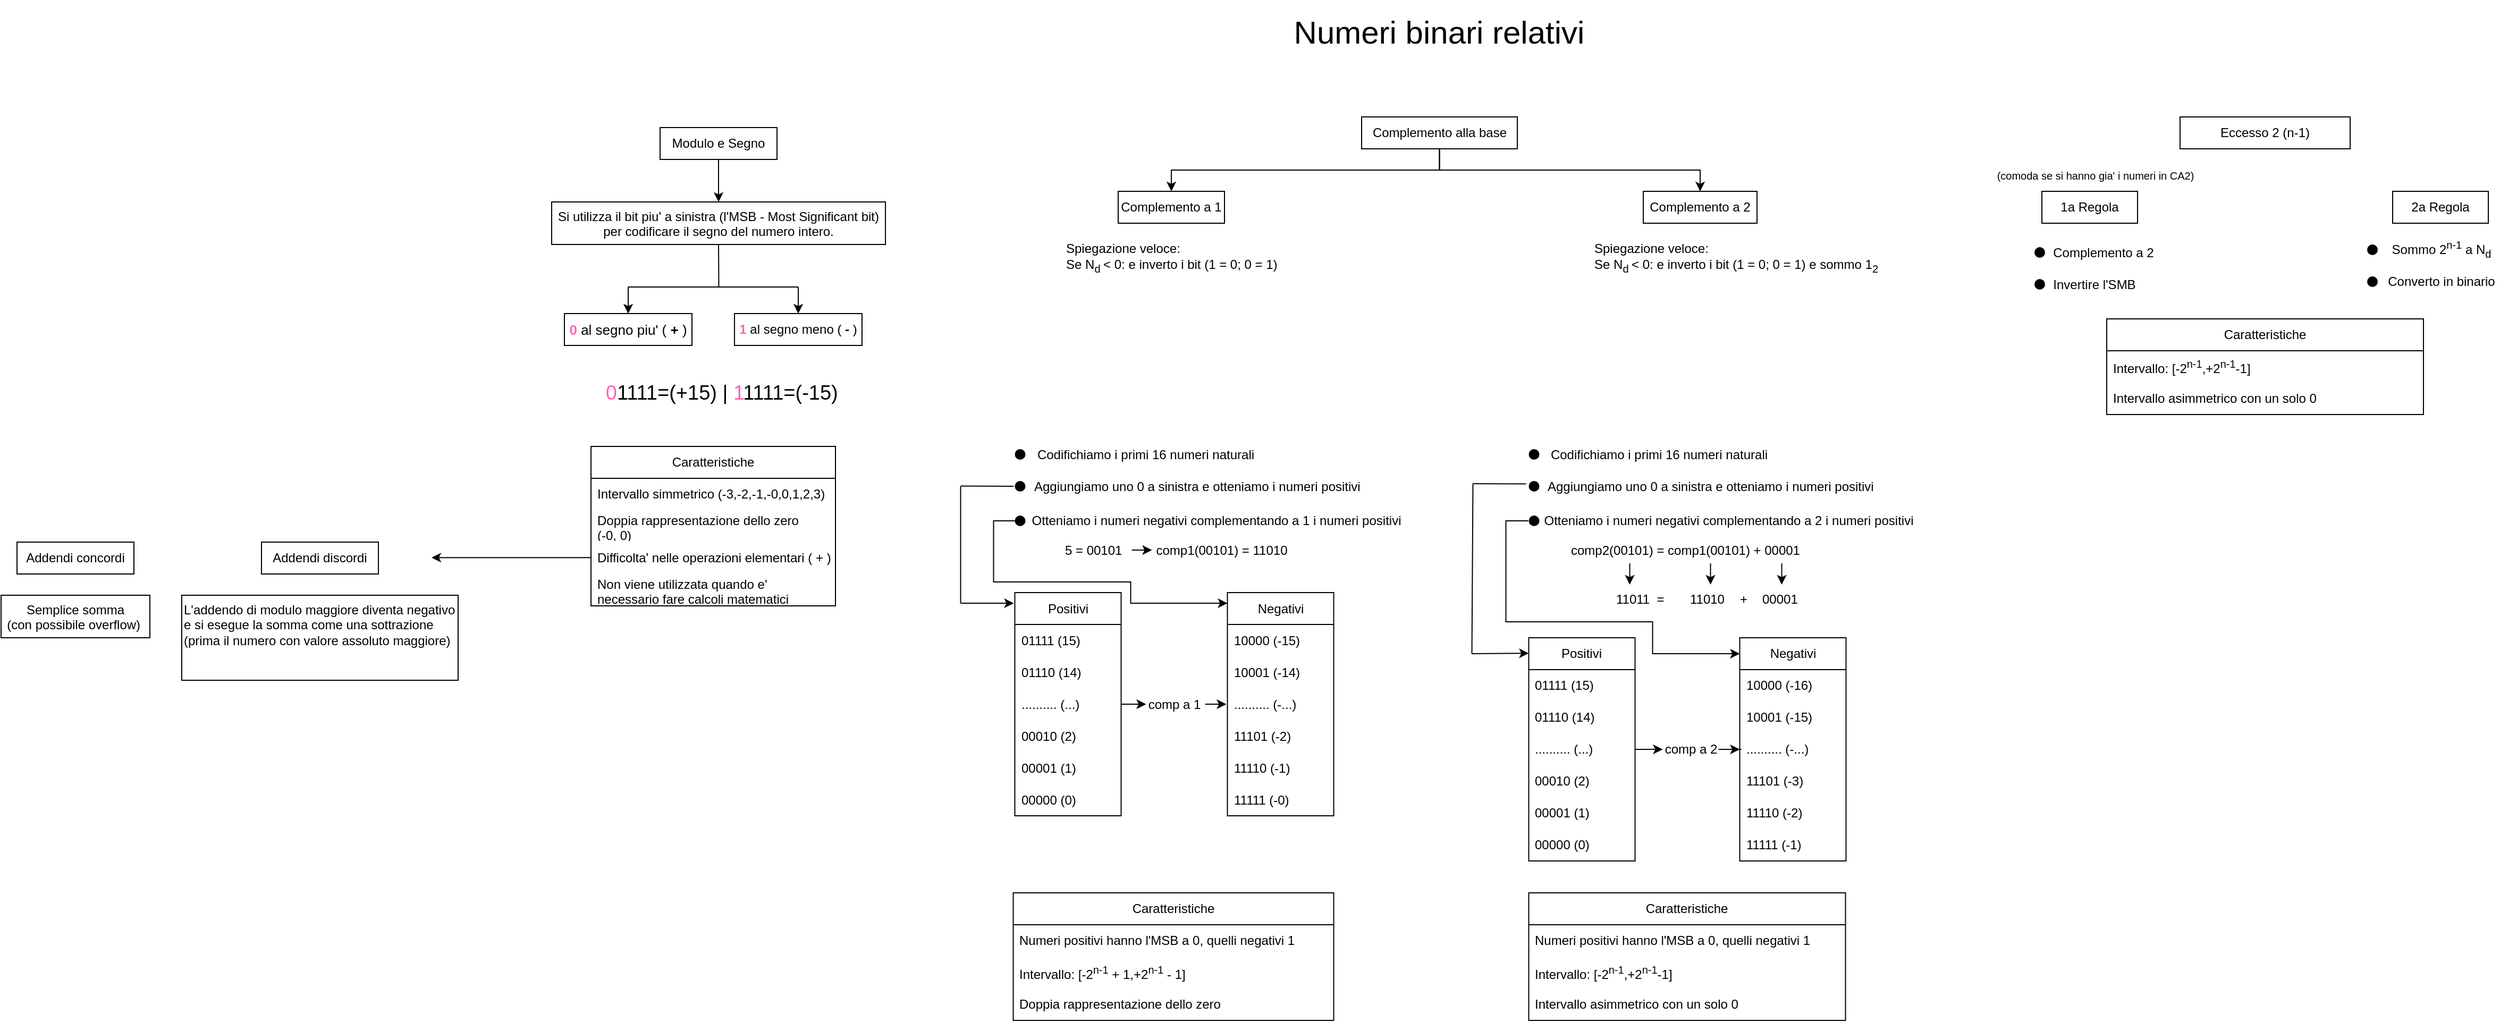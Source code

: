 <mxfile version="24.4.0" type="device">
  <diagram name="Pagina-1" id="EeWjdqmGI7vX8Q4pnhSJ">
    <mxGraphModel dx="2876" dy="1201" grid="1" gridSize="10" guides="1" tooltips="1" connect="1" arrows="1" fold="1" page="1" pageScale="1" pageWidth="827" pageHeight="1169" math="0" shadow="0">
      <root>
        <mxCell id="0" />
        <mxCell id="1" parent="0" />
        <mxCell id="5dmT34geTn2vT_JNvffS-1" value="Numeri binari relativi" style="text;html=1;align=center;verticalAlign=middle;whiteSpace=wrap;rounded=0;fontSize=30;" vertex="1" parent="1">
          <mxGeometry x="430.13" y="20" width="386.25" height="60" as="geometry" />
        </mxCell>
        <mxCell id="5dmT34geTn2vT_JNvffS-10" style="edgeStyle=orthogonalEdgeStyle;rounded=0;orthogonalLoop=1;jettySize=auto;html=1;entryX=0.5;entryY=0;entryDx=0;entryDy=0;" edge="1" parent="1" source="5dmT34geTn2vT_JNvffS-5" target="5dmT34geTn2vT_JNvffS-8">
          <mxGeometry relative="1" as="geometry" />
        </mxCell>
        <mxCell id="5dmT34geTn2vT_JNvffS-5" value="Modulo e Segno" style="rounded=0;whiteSpace=wrap;html=1;" vertex="1" parent="1">
          <mxGeometry x="-109.99" y="140" width="110" height="30" as="geometry" />
        </mxCell>
        <mxCell id="5dmT34geTn2vT_JNvffS-8" value="Si utilizza il bit piu&#39; a sinistra (l&#39;MSB - Most Significant bit) per codificare il segno del numero intero." style="rounded=0;whiteSpace=wrap;html=1;align=center;horizontal=1;verticalAlign=top;" vertex="1" parent="1">
          <mxGeometry x="-212.01" y="210" width="314.04" height="40" as="geometry" />
        </mxCell>
        <mxCell id="5dmT34geTn2vT_JNvffS-11" value="&lt;font style=&quot;font-size: 12px;&quot;&gt;&lt;font style=&quot;font-size: 12px;&quot; color=&quot;#ff66b3&quot;&gt;&lt;b style=&quot;&quot;&gt;1&lt;/b&gt;&lt;/font&gt; al segno meno ( &lt;b&gt;-&lt;/b&gt; )&lt;/font&gt;" style="rounded=0;whiteSpace=wrap;html=1;" vertex="1" parent="1">
          <mxGeometry x="-40" y="315" width="120" height="30" as="geometry" />
        </mxCell>
        <mxCell id="5dmT34geTn2vT_JNvffS-12" value="&lt;font style=&quot;font-size: 13px;&quot;&gt;&lt;b&gt;&lt;font style=&quot;font-size: 13px;&quot; color=&quot;#ff66b3&quot;&gt;0&lt;/font&gt; &lt;/b&gt;al segno piu&#39; ( &lt;b&gt;+&lt;/b&gt; )&lt;/font&gt;" style="rounded=0;whiteSpace=wrap;html=1;" vertex="1" parent="1">
          <mxGeometry x="-200" y="315" width="120" height="30" as="geometry" />
        </mxCell>
        <mxCell id="5dmT34geTn2vT_JNvffS-14" value="" style="endArrow=classic;html=1;rounded=0;" edge="1" parent="1">
          <mxGeometry width="50" height="50" relative="1" as="geometry">
            <mxPoint x="-140" y="290" as="sourcePoint" />
            <mxPoint x="-140" y="315" as="targetPoint" />
            <Array as="points">
              <mxPoint x="-140" y="315" />
            </Array>
          </mxGeometry>
        </mxCell>
        <mxCell id="5dmT34geTn2vT_JNvffS-15" value="" style="endArrow=classic;html=1;rounded=0;entryX=0.5;entryY=0;entryDx=0;entryDy=0;" edge="1" parent="1">
          <mxGeometry width="50" height="50" relative="1" as="geometry">
            <mxPoint x="20" y="290" as="sourcePoint" />
            <mxPoint x="20" y="315" as="targetPoint" />
          </mxGeometry>
        </mxCell>
        <mxCell id="5dmT34geTn2vT_JNvffS-16" value="" style="endArrow=none;html=1;rounded=0;" edge="1" parent="1">
          <mxGeometry width="50" height="50" relative="1" as="geometry">
            <mxPoint x="-140" y="290" as="sourcePoint" />
            <mxPoint x="20" y="290" as="targetPoint" />
          </mxGeometry>
        </mxCell>
        <mxCell id="5dmT34geTn2vT_JNvffS-17" value="" style="endArrow=none;html=1;rounded=0;entryX=0.5;entryY=1;entryDx=0;entryDy=0;" edge="1" parent="1" target="5dmT34geTn2vT_JNvffS-8">
          <mxGeometry width="50" height="50" relative="1" as="geometry">
            <mxPoint x="-54.75" y="290" as="sourcePoint" />
            <mxPoint x="-55.25" y="260" as="targetPoint" />
          </mxGeometry>
        </mxCell>
        <mxCell id="5dmT34geTn2vT_JNvffS-20" value="Caratteristiche" style="swimlane;fontStyle=0;childLayout=stackLayout;horizontal=1;startSize=30;horizontalStack=0;resizeParent=1;resizeParentMax=0;resizeLast=0;collapsible=1;marginBottom=0;whiteSpace=wrap;html=1;" vertex="1" parent="1">
          <mxGeometry x="-174.99" y="440" width="230" height="150" as="geometry" />
        </mxCell>
        <mxCell id="5dmT34geTn2vT_JNvffS-23" value="Intervallo simmetrico (-3,-2,-1,-0,0,1,2,3)" style="text;strokeColor=none;fillColor=none;align=left;verticalAlign=middle;spacingLeft=4;spacingRight=4;overflow=hidden;points=[[0,0.5],[1,0.5]];portConstraint=eastwest;rotatable=0;whiteSpace=wrap;html=1;" vertex="1" parent="5dmT34geTn2vT_JNvffS-20">
          <mxGeometry y="30" width="230" height="30" as="geometry" />
        </mxCell>
        <mxCell id="5dmT34geTn2vT_JNvffS-21" value="Doppia rappresentazione dello zero &lt;br&gt;(-0, 0)" style="text;strokeColor=none;fillColor=none;align=left;verticalAlign=middle;spacingLeft=4;spacingRight=4;overflow=hidden;points=[[0,0.5],[1,0.5]];portConstraint=eastwest;rotatable=0;whiteSpace=wrap;html=1;" vertex="1" parent="5dmT34geTn2vT_JNvffS-20">
          <mxGeometry y="60" width="230" height="30" as="geometry" />
        </mxCell>
        <mxCell id="5dmT34geTn2vT_JNvffS-22" value="Difficolta&#39; nelle operazioni elementari ( + )" style="text;strokeColor=none;fillColor=none;align=left;verticalAlign=middle;spacingLeft=4;spacingRight=4;overflow=hidden;points=[[0,0.5],[1,0.5]];portConstraint=eastwest;rotatable=0;whiteSpace=wrap;html=1;" vertex="1" parent="5dmT34geTn2vT_JNvffS-20">
          <mxGeometry y="90" width="230" height="30" as="geometry" />
        </mxCell>
        <mxCell id="5dmT34geTn2vT_JNvffS-25" value="Non viene utilizzata quando e&#39; necessario fare calcoli matematici" style="text;strokeColor=none;fillColor=none;align=left;verticalAlign=middle;spacingLeft=4;spacingRight=4;overflow=hidden;points=[[0,0.5],[1,0.5]];portConstraint=eastwest;rotatable=0;whiteSpace=wrap;html=1;" vertex="1" parent="5dmT34geTn2vT_JNvffS-20">
          <mxGeometry y="120" width="230" height="30" as="geometry" />
        </mxCell>
        <mxCell id="5dmT34geTn2vT_JNvffS-30" value="Addendi concordi" style="rounded=0;whiteSpace=wrap;html=1;" vertex="1" parent="1">
          <mxGeometry x="-715" y="530" width="110" height="30" as="geometry" />
        </mxCell>
        <mxCell id="5dmT34geTn2vT_JNvffS-32" value="Addendi discordi" style="rounded=0;whiteSpace=wrap;html=1;" vertex="1" parent="1">
          <mxGeometry x="-485" y="530" width="110" height="30" as="geometry" />
        </mxCell>
        <mxCell id="5dmT34geTn2vT_JNvffS-33" value="Semplice somma&lt;div&gt;(con possibile overflow)&amp;nbsp;&lt;/div&gt;" style="rounded=0;whiteSpace=wrap;html=1;verticalAlign=top;align=center;" vertex="1" parent="1">
          <mxGeometry x="-730" y="580" width="140" height="40" as="geometry" />
        </mxCell>
        <mxCell id="5dmT34geTn2vT_JNvffS-34" value="L&#39;addendo di modulo maggiore diventa negativo e si esegue la somma come una sottrazione&amp;nbsp;&lt;div&gt;(prima il numero con valore assoluto maggiore)&amp;nbsp;&lt;/div&gt;" style="rounded=0;whiteSpace=wrap;html=1;verticalAlign=top;align=left;" vertex="1" parent="1">
          <mxGeometry x="-560" y="580" width="260" height="80" as="geometry" />
        </mxCell>
        <mxCell id="5dmT34geTn2vT_JNvffS-26" style="edgeStyle=orthogonalEdgeStyle;rounded=0;orthogonalLoop=1;jettySize=auto;html=1;" edge="1" parent="1">
          <mxGeometry relative="1" as="geometry">
            <mxPoint x="-325" y="544.58" as="targetPoint" />
            <mxPoint x="-174.99" y="544.614" as="sourcePoint" />
          </mxGeometry>
        </mxCell>
        <mxCell id="5dmT34geTn2vT_JNvffS-36" value="&amp;nbsp;&lt;font color=&quot;#ff66b3&quot; style=&quot;font-size: 19px;&quot;&gt;0&lt;/font&gt;1111=(+15) |&amp;nbsp;&lt;font color=&quot;#ff66b3&quot; style=&quot;font-size: 19px;&quot;&gt;1&lt;/font&gt;1111=(-15)" style="text;html=1;align=center;verticalAlign=middle;whiteSpace=wrap;rounded=0;fontSize=19;" vertex="1" parent="1">
          <mxGeometry x="-192.48" y="370" width="274.99" height="40" as="geometry" />
        </mxCell>
        <mxCell id="5dmT34geTn2vT_JNvffS-147" style="edgeStyle=orthogonalEdgeStyle;rounded=0;orthogonalLoop=1;jettySize=auto;html=1;entryX=0.5;entryY=0;entryDx=0;entryDy=0;" edge="1" parent="1" source="5dmT34geTn2vT_JNvffS-37" target="5dmT34geTn2vT_JNvffS-44">
          <mxGeometry relative="1" as="geometry">
            <Array as="points">
              <mxPoint x="623" y="180" />
              <mxPoint x="371" y="180" />
            </Array>
          </mxGeometry>
        </mxCell>
        <mxCell id="5dmT34geTn2vT_JNvffS-148" style="edgeStyle=orthogonalEdgeStyle;rounded=0;orthogonalLoop=1;jettySize=auto;html=1;entryX=0.5;entryY=0;entryDx=0;entryDy=0;" edge="1" parent="1" source="5dmT34geTn2vT_JNvffS-37" target="5dmT34geTn2vT_JNvffS-45">
          <mxGeometry relative="1" as="geometry">
            <Array as="points">
              <mxPoint x="623" y="180" />
              <mxPoint x="869" y="180" />
            </Array>
          </mxGeometry>
        </mxCell>
        <mxCell id="5dmT34geTn2vT_JNvffS-37" value="Complemento alla base" style="rounded=0;whiteSpace=wrap;html=1;" vertex="1" parent="1">
          <mxGeometry x="550" y="130" width="146.5" height="30" as="geometry" />
        </mxCell>
        <mxCell id="5dmT34geTn2vT_JNvffS-44" value="Complemento a 1" style="rounded=0;whiteSpace=wrap;html=1;" vertex="1" parent="1">
          <mxGeometry x="321" y="200" width="100" height="30" as="geometry" />
        </mxCell>
        <mxCell id="5dmT34geTn2vT_JNvffS-45" value="Complemento a 2" style="rounded=0;whiteSpace=wrap;html=1;" vertex="1" parent="1">
          <mxGeometry x="815" y="200" width="107" height="30" as="geometry" />
        </mxCell>
        <mxCell id="5dmT34geTn2vT_JNvffS-46" value="5 = 00101&amp;nbsp;" style="text;html=1;align=center;verticalAlign=middle;whiteSpace=wrap;rounded=0;" vertex="1" parent="1">
          <mxGeometry x="264.75" y="527.5" width="69" height="20" as="geometry" />
        </mxCell>
        <mxCell id="5dmT34geTn2vT_JNvffS-47" value="" style="endArrow=classic;html=1;rounded=0;exitX=1;exitY=0.5;exitDx=0;exitDy=0;" edge="1" parent="1" source="5dmT34geTn2vT_JNvffS-46">
          <mxGeometry width="50" height="50" relative="1" as="geometry">
            <mxPoint x="312.75" y="587.5" as="sourcePoint" />
            <mxPoint x="352.75" y="537.5" as="targetPoint" />
          </mxGeometry>
        </mxCell>
        <mxCell id="5dmT34geTn2vT_JNvffS-48" value="comp1(00101) = 11010" style="text;html=1;align=center;verticalAlign=middle;whiteSpace=wrap;rounded=0;" vertex="1" parent="1">
          <mxGeometry x="352.75" y="527.5" width="131" height="20" as="geometry" />
        </mxCell>
        <mxCell id="5dmT34geTn2vT_JNvffS-65" style="edgeStyle=orthogonalEdgeStyle;rounded=0;orthogonalLoop=1;jettySize=auto;html=1;entryX=0;entryY=0.5;entryDx=0;entryDy=0;" edge="1" parent="1" source="5dmT34geTn2vT_JNvffS-49" target="5dmT34geTn2vT_JNvffS-63">
          <mxGeometry relative="1" as="geometry">
            <mxPoint x="352.75" y="682.5" as="targetPoint" />
          </mxGeometry>
        </mxCell>
        <mxCell id="5dmT34geTn2vT_JNvffS-49" value="Positivi" style="swimlane;fontStyle=0;childLayout=stackLayout;horizontal=1;startSize=30;horizontalStack=0;resizeParent=1;resizeParentMax=0;resizeLast=0;collapsible=1;marginBottom=0;whiteSpace=wrap;html=1;" vertex="1" parent="1">
          <mxGeometry x="223.75" y="577.5" width="100" height="210" as="geometry" />
        </mxCell>
        <mxCell id="5dmT34geTn2vT_JNvffS-50" value="01111 (15)" style="text;strokeColor=none;fillColor=none;align=left;verticalAlign=middle;spacingLeft=4;spacingRight=4;overflow=hidden;points=[[0,0.5],[1,0.5]];portConstraint=eastwest;rotatable=0;whiteSpace=wrap;html=1;" vertex="1" parent="5dmT34geTn2vT_JNvffS-49">
          <mxGeometry y="30" width="100" height="30" as="geometry" />
        </mxCell>
        <mxCell id="5dmT34geTn2vT_JNvffS-51" value="01110 (14)" style="text;strokeColor=none;fillColor=none;align=left;verticalAlign=middle;spacingLeft=4;spacingRight=4;overflow=hidden;points=[[0,0.5],[1,0.5]];portConstraint=eastwest;rotatable=0;whiteSpace=wrap;html=1;" vertex="1" parent="5dmT34geTn2vT_JNvffS-49">
          <mxGeometry y="60" width="100" height="30" as="geometry" />
        </mxCell>
        <mxCell id="5dmT34geTn2vT_JNvffS-52" value=".......... (...)" style="text;strokeColor=none;fillColor=none;align=left;verticalAlign=middle;spacingLeft=4;spacingRight=4;overflow=hidden;points=[[0,0.5],[1,0.5]];portConstraint=eastwest;rotatable=0;whiteSpace=wrap;html=1;" vertex="1" parent="5dmT34geTn2vT_JNvffS-49">
          <mxGeometry y="90" width="100" height="30" as="geometry" />
        </mxCell>
        <mxCell id="5dmT34geTn2vT_JNvffS-53" value="00010 (2)" style="text;strokeColor=none;fillColor=none;align=left;verticalAlign=middle;spacingLeft=4;spacingRight=4;overflow=hidden;points=[[0,0.5],[1,0.5]];portConstraint=eastwest;rotatable=0;whiteSpace=wrap;html=1;" vertex="1" parent="5dmT34geTn2vT_JNvffS-49">
          <mxGeometry y="120" width="100" height="30" as="geometry" />
        </mxCell>
        <mxCell id="5dmT34geTn2vT_JNvffS-54" value="00001 (1)" style="text;strokeColor=none;fillColor=none;align=left;verticalAlign=middle;spacingLeft=4;spacingRight=4;overflow=hidden;points=[[0,0.5],[1,0.5]];portConstraint=eastwest;rotatable=0;whiteSpace=wrap;html=1;" vertex="1" parent="5dmT34geTn2vT_JNvffS-49">
          <mxGeometry y="150" width="100" height="30" as="geometry" />
        </mxCell>
        <mxCell id="5dmT34geTn2vT_JNvffS-55" value="00000 (0)" style="text;strokeColor=none;fillColor=none;align=left;verticalAlign=middle;spacingLeft=4;spacingRight=4;overflow=hidden;points=[[0,0.5],[1,0.5]];portConstraint=eastwest;rotatable=0;whiteSpace=wrap;html=1;" vertex="1" parent="5dmT34geTn2vT_JNvffS-49">
          <mxGeometry y="180" width="100" height="30" as="geometry" />
        </mxCell>
        <mxCell id="5dmT34geTn2vT_JNvffS-56" value="Negativi" style="swimlane;fontStyle=0;childLayout=stackLayout;horizontal=1;startSize=30;horizontalStack=0;resizeParent=1;resizeParentMax=0;resizeLast=0;collapsible=1;marginBottom=0;whiteSpace=wrap;html=1;" vertex="1" parent="1">
          <mxGeometry x="423.75" y="577.5" width="100" height="210" as="geometry" />
        </mxCell>
        <mxCell id="5dmT34geTn2vT_JNvffS-57" value="10000 (-15)" style="text;strokeColor=none;fillColor=none;align=left;verticalAlign=middle;spacingLeft=4;spacingRight=4;overflow=hidden;points=[[0,0.5],[1,0.5]];portConstraint=eastwest;rotatable=0;whiteSpace=wrap;html=1;" vertex="1" parent="5dmT34geTn2vT_JNvffS-56">
          <mxGeometry y="30" width="100" height="30" as="geometry" />
        </mxCell>
        <mxCell id="5dmT34geTn2vT_JNvffS-58" value="10001 (-14)" style="text;strokeColor=none;fillColor=none;align=left;verticalAlign=middle;spacingLeft=4;spacingRight=4;overflow=hidden;points=[[0,0.5],[1,0.5]];portConstraint=eastwest;rotatable=0;whiteSpace=wrap;html=1;" vertex="1" parent="5dmT34geTn2vT_JNvffS-56">
          <mxGeometry y="60" width="100" height="30" as="geometry" />
        </mxCell>
        <mxCell id="5dmT34geTn2vT_JNvffS-59" value=".......... (-...)" style="text;strokeColor=none;fillColor=none;align=left;verticalAlign=middle;spacingLeft=4;spacingRight=4;overflow=hidden;points=[[0,0.5],[1,0.5]];portConstraint=eastwest;rotatable=0;whiteSpace=wrap;html=1;" vertex="1" parent="5dmT34geTn2vT_JNvffS-56">
          <mxGeometry y="90" width="100" height="30" as="geometry" />
        </mxCell>
        <mxCell id="5dmT34geTn2vT_JNvffS-60" value="11101 (-2)" style="text;strokeColor=none;fillColor=none;align=left;verticalAlign=middle;spacingLeft=4;spacingRight=4;overflow=hidden;points=[[0,0.5],[1,0.5]];portConstraint=eastwest;rotatable=0;whiteSpace=wrap;html=1;" vertex="1" parent="5dmT34geTn2vT_JNvffS-56">
          <mxGeometry y="120" width="100" height="30" as="geometry" />
        </mxCell>
        <mxCell id="5dmT34geTn2vT_JNvffS-61" value="11110 (-1)" style="text;strokeColor=none;fillColor=none;align=left;verticalAlign=middle;spacingLeft=4;spacingRight=4;overflow=hidden;points=[[0,0.5],[1,0.5]];portConstraint=eastwest;rotatable=0;whiteSpace=wrap;html=1;" vertex="1" parent="5dmT34geTn2vT_JNvffS-56">
          <mxGeometry y="150" width="100" height="30" as="geometry" />
        </mxCell>
        <mxCell id="5dmT34geTn2vT_JNvffS-62" value="11111 (-0)" style="text;strokeColor=none;fillColor=none;align=left;verticalAlign=middle;spacingLeft=4;spacingRight=4;overflow=hidden;points=[[0,0.5],[1,0.5]];portConstraint=eastwest;rotatable=0;whiteSpace=wrap;html=1;" vertex="1" parent="5dmT34geTn2vT_JNvffS-56">
          <mxGeometry y="180" width="100" height="30" as="geometry" />
        </mxCell>
        <mxCell id="5dmT34geTn2vT_JNvffS-67" style="edgeStyle=orthogonalEdgeStyle;rounded=0;orthogonalLoop=1;jettySize=auto;html=1;" edge="1" parent="1">
          <mxGeometry relative="1" as="geometry">
            <mxPoint x="422.75" y="682.5" as="targetPoint" />
            <mxPoint x="402.75" y="682.5" as="sourcePoint" />
          </mxGeometry>
        </mxCell>
        <mxCell id="5dmT34geTn2vT_JNvffS-63" value="comp a 1" style="text;html=1;align=center;verticalAlign=middle;whiteSpace=wrap;rounded=0;" vertex="1" parent="1">
          <mxGeometry x="347.25" y="672.5" width="54" height="20" as="geometry" />
        </mxCell>
        <mxCell id="5dmT34geTn2vT_JNvffS-74" value="" style="shape=ellipse;fillColor=#000000;strokeColor=none;html=1;sketch=0;fontColor=#000000;" vertex="1" parent="1">
          <mxGeometry x="223.75" y="442.5" width="10" height="10" as="geometry" />
        </mxCell>
        <mxCell id="5dmT34geTn2vT_JNvffS-76" value="Codifichiamo i primi 16 numeri naturali" style="text;html=1;align=center;verticalAlign=middle;whiteSpace=wrap;rounded=0;" vertex="1" parent="1">
          <mxGeometry x="239.75" y="440" width="214" height="15" as="geometry" />
        </mxCell>
        <mxCell id="5dmT34geTn2vT_JNvffS-77" value="" style="shape=ellipse;fillColor=#000000;strokeColor=none;html=1;sketch=0;fontColor=#000000;" vertex="1" parent="1">
          <mxGeometry x="223.75" y="472.5" width="10" height="10" as="geometry" />
        </mxCell>
        <mxCell id="5dmT34geTn2vT_JNvffS-78" value="Aggiungiamo uno 0 a sinistra e otteniamo i numeri positivi" style="text;html=1;align=left;verticalAlign=middle;whiteSpace=wrap;rounded=0;" vertex="1" parent="1">
          <mxGeometry x="239.75" y="470" width="318" height="15" as="geometry" />
        </mxCell>
        <mxCell id="5dmT34geTn2vT_JNvffS-80" value="" style="endArrow=classic;html=1;rounded=0;" edge="1" parent="1">
          <mxGeometry width="50" height="50" relative="1" as="geometry">
            <mxPoint x="172.75" y="587.5" as="sourcePoint" />
            <mxPoint x="222.75" y="587.5" as="targetPoint" />
          </mxGeometry>
        </mxCell>
        <mxCell id="5dmT34geTn2vT_JNvffS-81" value="" style="endArrow=none;html=1;rounded=0;" edge="1" parent="1">
          <mxGeometry width="50" height="50" relative="1" as="geometry">
            <mxPoint x="172.75" y="587.5" as="sourcePoint" />
            <mxPoint x="172.75" y="477.5" as="targetPoint" />
          </mxGeometry>
        </mxCell>
        <mxCell id="5dmT34geTn2vT_JNvffS-82" value="" style="endArrow=none;html=1;rounded=0;" edge="1" parent="1">
          <mxGeometry width="50" height="50" relative="1" as="geometry">
            <mxPoint x="172.75" y="477.21" as="sourcePoint" />
            <mxPoint x="222.75" y="477.5" as="targetPoint" />
          </mxGeometry>
        </mxCell>
        <mxCell id="5dmT34geTn2vT_JNvffS-92" style="edgeStyle=orthogonalEdgeStyle;rounded=0;orthogonalLoop=1;jettySize=auto;html=1;" edge="1" parent="1">
          <mxGeometry relative="1" as="geometry">
            <mxPoint x="423.75" y="587.5" as="targetPoint" />
            <mxPoint x="224.75" y="509.983" as="sourcePoint" />
            <Array as="points">
              <mxPoint x="203.75" y="509.5" />
              <mxPoint x="203.75" y="567.5" />
              <mxPoint x="332.75" y="567.5" />
              <mxPoint x="332.75" y="587.5" />
            </Array>
          </mxGeometry>
        </mxCell>
        <mxCell id="5dmT34geTn2vT_JNvffS-83" value="" style="shape=ellipse;fillColor=#000000;strokeColor=none;html=1;sketch=0;fontColor=#000000;" vertex="1" parent="1">
          <mxGeometry x="223.75" y="505" width="10" height="10" as="geometry" />
        </mxCell>
        <mxCell id="5dmT34geTn2vT_JNvffS-84" value="Otteniamo i numeri negativi complementando a 1 i numeri positivi" style="text;html=1;align=center;verticalAlign=middle;whiteSpace=wrap;rounded=0;" vertex="1" parent="1">
          <mxGeometry x="233.75" y="502.5" width="359" height="15" as="geometry" />
        </mxCell>
        <mxCell id="5dmT34geTn2vT_JNvffS-93" value="Caratteristiche" style="swimlane;fontStyle=0;childLayout=stackLayout;horizontal=1;startSize=30;horizontalStack=0;resizeParent=1;resizeParentMax=0;resizeLast=0;collapsible=1;marginBottom=0;whiteSpace=wrap;html=1;" vertex="1" parent="1">
          <mxGeometry x="222.25" y="860" width="301.5" height="120" as="geometry" />
        </mxCell>
        <mxCell id="5dmT34geTn2vT_JNvffS-94" value="Numeri positivi hanno l&#39;MSB a 0, quelli negativi 1" style="text;strokeColor=none;fillColor=none;align=left;verticalAlign=middle;spacingLeft=4;spacingRight=4;overflow=hidden;points=[[0,0.5],[1,0.5]];portConstraint=eastwest;rotatable=0;whiteSpace=wrap;html=1;" vertex="1" parent="5dmT34geTn2vT_JNvffS-93">
          <mxGeometry y="30" width="301.5" height="30" as="geometry" />
        </mxCell>
        <mxCell id="5dmT34geTn2vT_JNvffS-98" value="Intervallo: [-2&lt;sup&gt;n-1&lt;/sup&gt; + 1,+2&lt;sup&gt;n-1&lt;/sup&gt; - 1]" style="text;strokeColor=none;fillColor=none;align=left;verticalAlign=middle;spacingLeft=4;spacingRight=4;overflow=hidden;points=[[0,0.5],[1,0.5]];portConstraint=eastwest;rotatable=0;whiteSpace=wrap;html=1;" vertex="1" parent="5dmT34geTn2vT_JNvffS-93">
          <mxGeometry y="60" width="301.5" height="30" as="geometry" />
        </mxCell>
        <mxCell id="5dmT34geTn2vT_JNvffS-97" value="Doppia rappresentazione dello zero" style="text;strokeColor=none;fillColor=none;align=left;verticalAlign=middle;spacingLeft=4;spacingRight=4;overflow=hidden;points=[[0,0.5],[1,0.5]];portConstraint=eastwest;rotatable=0;whiteSpace=wrap;html=1;" vertex="1" parent="5dmT34geTn2vT_JNvffS-93">
          <mxGeometry y="90" width="301.5" height="30" as="geometry" />
        </mxCell>
        <mxCell id="5dmT34geTn2vT_JNvffS-101" value="comp2(00101) = comp1(00101) + 00001" style="text;html=1;align=left;verticalAlign=middle;whiteSpace=wrap;rounded=0;" vertex="1" parent="1">
          <mxGeometry x="745.25" y="525" width="230" height="25" as="geometry" />
        </mxCell>
        <mxCell id="5dmT34geTn2vT_JNvffS-102" value="&lt;span style=&quot;text-align: left;&quot;&gt;11011&amp;nbsp; =&amp;nbsp;&lt;/span&gt;&lt;span style=&quot;text-align: left; background-color: initial;&quot;&gt;&amp;nbsp;&lt;/span&gt;" style="text;html=1;align=center;verticalAlign=middle;whiteSpace=wrap;rounded=0;" vertex="1" parent="1">
          <mxGeometry x="781.75" y="575" width="66.5" height="17.5" as="geometry" />
        </mxCell>
        <mxCell id="5dmT34geTn2vT_JNvffS-104" value="" style="endArrow=classic;html=1;rounded=0;exitX=1;exitY=0.5;exitDx=0;exitDy=0;" edge="1" parent="1">
          <mxGeometry width="50" height="50" relative="1" as="geometry">
            <mxPoint x="802.25" y="550" as="sourcePoint" />
            <mxPoint x="802.25" y="570" as="targetPoint" />
            <Array as="points">
              <mxPoint x="802.25" y="570" />
            </Array>
          </mxGeometry>
        </mxCell>
        <mxCell id="5dmT34geTn2vT_JNvffS-105" value="" style="endArrow=classic;html=1;rounded=0;exitX=1;exitY=0.5;exitDx=0;exitDy=0;" edge="1" parent="1">
          <mxGeometry width="50" height="50" relative="1" as="geometry">
            <mxPoint x="878.25" y="550" as="sourcePoint" />
            <mxPoint x="878.25" y="570" as="targetPoint" />
            <Array as="points">
              <mxPoint x="878.25" y="570" />
            </Array>
          </mxGeometry>
        </mxCell>
        <mxCell id="5dmT34geTn2vT_JNvffS-106" value="" style="endArrow=classic;html=1;rounded=0;exitX=1;exitY=0.5;exitDx=0;exitDy=0;" edge="1" parent="1">
          <mxGeometry width="50" height="50" relative="1" as="geometry">
            <mxPoint x="945.25" y="550" as="sourcePoint" />
            <mxPoint x="945.25" y="570" as="targetPoint" />
            <Array as="points">
              <mxPoint x="945.25" y="570" />
            </Array>
          </mxGeometry>
        </mxCell>
        <mxCell id="5dmT34geTn2vT_JNvffS-107" value="&lt;span style=&quot;color: rgb(0, 0, 0); font-family: Helvetica; font-size: 12px; font-style: normal; font-variant-ligatures: normal; font-variant-caps: normal; font-weight: 400; letter-spacing: normal; orphans: 2; text-indent: 0px; text-transform: none; widows: 2; word-spacing: 0px; -webkit-text-stroke-width: 0px; white-space: normal; background-color: rgb(251, 251, 251); text-decoration-thickness: initial; text-decoration-style: initial; text-decoration-color: initial; float: none; display: inline !important;&quot;&gt;11010&lt;/span&gt;" style="text;whiteSpace=wrap;html=1;align=left;verticalAlign=top;horizontal=1;" vertex="1" parent="1">
          <mxGeometry x="857.25" y="570" width="40" height="27.5" as="geometry" />
        </mxCell>
        <mxCell id="5dmT34geTn2vT_JNvffS-108" value="00001" style="text;whiteSpace=wrap;html=1;" vertex="1" parent="1">
          <mxGeometry x="925.25" y="570" width="40" height="25" as="geometry" />
        </mxCell>
        <mxCell id="5dmT34geTn2vT_JNvffS-109" value="+" style="text;whiteSpace=wrap;html=1;" vertex="1" parent="1">
          <mxGeometry x="903.75" y="570" width="11.5" height="20" as="geometry" />
        </mxCell>
        <mxCell id="5dmT34geTn2vT_JNvffS-111" value="" style="shape=ellipse;fillColor=#000000;strokeColor=none;html=1;sketch=0;fontColor=#000000;" vertex="1" parent="1">
          <mxGeometry x="707.25" y="442.5" width="10" height="10" as="geometry" />
        </mxCell>
        <mxCell id="5dmT34geTn2vT_JNvffS-112" value="Codifichiamo i primi 16 numeri naturali" style="text;html=1;align=center;verticalAlign=middle;whiteSpace=wrap;rounded=0;" vertex="1" parent="1">
          <mxGeometry x="723.25" y="440" width="214" height="15" as="geometry" />
        </mxCell>
        <mxCell id="5dmT34geTn2vT_JNvffS-113" value="" style="shape=ellipse;fillColor=#000000;strokeColor=none;html=1;sketch=0;fontColor=#000000;" vertex="1" parent="1">
          <mxGeometry x="707.25" y="472.5" width="10" height="10" as="geometry" />
        </mxCell>
        <mxCell id="5dmT34geTn2vT_JNvffS-114" value="Aggiungiamo uno 0 a sinistra e otteniamo i numeri positivi" style="text;html=1;align=left;verticalAlign=middle;whiteSpace=wrap;rounded=0;" vertex="1" parent="1">
          <mxGeometry x="723.25" y="470" width="318" height="15" as="geometry" />
        </mxCell>
        <mxCell id="5dmT34geTn2vT_JNvffS-115" value="" style="shape=ellipse;fillColor=#000000;strokeColor=none;html=1;sketch=0;fontColor=#000000;" vertex="1" parent="1">
          <mxGeometry x="707.25" y="505" width="10" height="10" as="geometry" />
        </mxCell>
        <mxCell id="5dmT34geTn2vT_JNvffS-116" value="Otteniamo i numeri negativi complementando a 2 i numeri positivi" style="text;html=1;align=center;verticalAlign=middle;whiteSpace=wrap;rounded=0;" vertex="1" parent="1">
          <mxGeometry x="717.25" y="502.5" width="356.5" height="15" as="geometry" />
        </mxCell>
        <mxCell id="5dmT34geTn2vT_JNvffS-117" value="Positivi" style="swimlane;fontStyle=0;childLayout=stackLayout;horizontal=1;startSize=30;horizontalStack=0;resizeParent=1;resizeParentMax=0;resizeLast=0;collapsible=1;marginBottom=0;whiteSpace=wrap;html=1;" vertex="1" parent="1">
          <mxGeometry x="707.25" y="620" width="100" height="210" as="geometry" />
        </mxCell>
        <mxCell id="5dmT34geTn2vT_JNvffS-118" value="01111 (15)" style="text;strokeColor=none;fillColor=none;align=left;verticalAlign=middle;spacingLeft=4;spacingRight=4;overflow=hidden;points=[[0,0.5],[1,0.5]];portConstraint=eastwest;rotatable=0;whiteSpace=wrap;html=1;" vertex="1" parent="5dmT34geTn2vT_JNvffS-117">
          <mxGeometry y="30" width="100" height="30" as="geometry" />
        </mxCell>
        <mxCell id="5dmT34geTn2vT_JNvffS-119" value="01110 (14)" style="text;strokeColor=none;fillColor=none;align=left;verticalAlign=middle;spacingLeft=4;spacingRight=4;overflow=hidden;points=[[0,0.5],[1,0.5]];portConstraint=eastwest;rotatable=0;whiteSpace=wrap;html=1;" vertex="1" parent="5dmT34geTn2vT_JNvffS-117">
          <mxGeometry y="60" width="100" height="30" as="geometry" />
        </mxCell>
        <mxCell id="5dmT34geTn2vT_JNvffS-120" value=".......... (...)" style="text;strokeColor=none;fillColor=none;align=left;verticalAlign=middle;spacingLeft=4;spacingRight=4;overflow=hidden;points=[[0,0.5],[1,0.5]];portConstraint=eastwest;rotatable=0;whiteSpace=wrap;html=1;" vertex="1" parent="5dmT34geTn2vT_JNvffS-117">
          <mxGeometry y="90" width="100" height="30" as="geometry" />
        </mxCell>
        <mxCell id="5dmT34geTn2vT_JNvffS-121" value="00010 (2)" style="text;strokeColor=none;fillColor=none;align=left;verticalAlign=middle;spacingLeft=4;spacingRight=4;overflow=hidden;points=[[0,0.5],[1,0.5]];portConstraint=eastwest;rotatable=0;whiteSpace=wrap;html=1;" vertex="1" parent="5dmT34geTn2vT_JNvffS-117">
          <mxGeometry y="120" width="100" height="30" as="geometry" />
        </mxCell>
        <mxCell id="5dmT34geTn2vT_JNvffS-122" value="00001 (1)" style="text;strokeColor=none;fillColor=none;align=left;verticalAlign=middle;spacingLeft=4;spacingRight=4;overflow=hidden;points=[[0,0.5],[1,0.5]];portConstraint=eastwest;rotatable=0;whiteSpace=wrap;html=1;" vertex="1" parent="5dmT34geTn2vT_JNvffS-117">
          <mxGeometry y="150" width="100" height="30" as="geometry" />
        </mxCell>
        <mxCell id="5dmT34geTn2vT_JNvffS-123" value="00000 (0)" style="text;strokeColor=none;fillColor=none;align=left;verticalAlign=middle;spacingLeft=4;spacingRight=4;overflow=hidden;points=[[0,0.5],[1,0.5]];portConstraint=eastwest;rotatable=0;whiteSpace=wrap;html=1;" vertex="1" parent="5dmT34geTn2vT_JNvffS-117">
          <mxGeometry y="180" width="100" height="30" as="geometry" />
        </mxCell>
        <mxCell id="5dmT34geTn2vT_JNvffS-124" value="Negativi" style="swimlane;fontStyle=0;childLayout=stackLayout;horizontal=1;startSize=30;horizontalStack=0;resizeParent=1;resizeParentMax=0;resizeLast=0;collapsible=1;marginBottom=0;whiteSpace=wrap;html=1;" vertex="1" parent="1">
          <mxGeometry x="905.75" y="620" width="100" height="210" as="geometry" />
        </mxCell>
        <mxCell id="5dmT34geTn2vT_JNvffS-125" value="10000 (-16)" style="text;strokeColor=none;fillColor=none;align=left;verticalAlign=middle;spacingLeft=4;spacingRight=4;overflow=hidden;points=[[0,0.5],[1,0.5]];portConstraint=eastwest;rotatable=0;whiteSpace=wrap;html=1;" vertex="1" parent="5dmT34geTn2vT_JNvffS-124">
          <mxGeometry y="30" width="100" height="30" as="geometry" />
        </mxCell>
        <mxCell id="5dmT34geTn2vT_JNvffS-126" value="10001 (-15)" style="text;strokeColor=none;fillColor=none;align=left;verticalAlign=middle;spacingLeft=4;spacingRight=4;overflow=hidden;points=[[0,0.5],[1,0.5]];portConstraint=eastwest;rotatable=0;whiteSpace=wrap;html=1;" vertex="1" parent="5dmT34geTn2vT_JNvffS-124">
          <mxGeometry y="60" width="100" height="30" as="geometry" />
        </mxCell>
        <mxCell id="5dmT34geTn2vT_JNvffS-127" value=".......... (-...)" style="text;strokeColor=none;fillColor=none;align=left;verticalAlign=middle;spacingLeft=4;spacingRight=4;overflow=hidden;points=[[0,0.5],[1,0.5]];portConstraint=eastwest;rotatable=0;whiteSpace=wrap;html=1;" vertex="1" parent="5dmT34geTn2vT_JNvffS-124">
          <mxGeometry y="90" width="100" height="30" as="geometry" />
        </mxCell>
        <mxCell id="5dmT34geTn2vT_JNvffS-128" value="11101 (-3)" style="text;strokeColor=none;fillColor=none;align=left;verticalAlign=middle;spacingLeft=4;spacingRight=4;overflow=hidden;points=[[0,0.5],[1,0.5]];portConstraint=eastwest;rotatable=0;whiteSpace=wrap;html=1;" vertex="1" parent="5dmT34geTn2vT_JNvffS-124">
          <mxGeometry y="120" width="100" height="30" as="geometry" />
        </mxCell>
        <mxCell id="5dmT34geTn2vT_JNvffS-129" value="11110 (-2)" style="text;strokeColor=none;fillColor=none;align=left;verticalAlign=middle;spacingLeft=4;spacingRight=4;overflow=hidden;points=[[0,0.5],[1,0.5]];portConstraint=eastwest;rotatable=0;whiteSpace=wrap;html=1;" vertex="1" parent="5dmT34geTn2vT_JNvffS-124">
          <mxGeometry y="150" width="100" height="30" as="geometry" />
        </mxCell>
        <mxCell id="5dmT34geTn2vT_JNvffS-130" value="11111 (-1)" style="text;strokeColor=none;fillColor=none;align=left;verticalAlign=middle;spacingLeft=4;spacingRight=4;overflow=hidden;points=[[0,0.5],[1,0.5]];portConstraint=eastwest;rotatable=0;whiteSpace=wrap;html=1;" vertex="1" parent="5dmT34geTn2vT_JNvffS-124">
          <mxGeometry y="180" width="100" height="30" as="geometry" />
        </mxCell>
        <mxCell id="5dmT34geTn2vT_JNvffS-145" style="edgeStyle=orthogonalEdgeStyle;rounded=0;orthogonalLoop=1;jettySize=auto;html=1;" edge="1" parent="1" source="5dmT34geTn2vT_JNvffS-131" target="5dmT34geTn2vT_JNvffS-127">
          <mxGeometry relative="1" as="geometry" />
        </mxCell>
        <mxCell id="5dmT34geTn2vT_JNvffS-131" value="comp a 2" style="text;html=1;align=center;verticalAlign=middle;whiteSpace=wrap;rounded=0;" vertex="1" parent="1">
          <mxGeometry x="833.25" y="715" width="54" height="20" as="geometry" />
        </mxCell>
        <mxCell id="5dmT34geTn2vT_JNvffS-132" value="" style="endArrow=classic;html=1;rounded=0;" edge="1" parent="1">
          <mxGeometry width="50" height="50" relative="1" as="geometry">
            <mxPoint x="653.75" y="635" as="sourcePoint" />
            <mxPoint x="707.25" y="634.6" as="targetPoint" />
          </mxGeometry>
        </mxCell>
        <mxCell id="5dmT34geTn2vT_JNvffS-133" value="" style="endArrow=none;html=1;rounded=0;" edge="1" parent="1">
          <mxGeometry width="50" height="50" relative="1" as="geometry">
            <mxPoint x="653.75" y="635" as="sourcePoint" />
            <mxPoint x="654.75" y="475" as="targetPoint" />
          </mxGeometry>
        </mxCell>
        <mxCell id="5dmT34geTn2vT_JNvffS-134" value="" style="endArrow=none;html=1;rounded=0;" edge="1" parent="1">
          <mxGeometry width="50" height="50" relative="1" as="geometry">
            <mxPoint x="654.75" y="475" as="sourcePoint" />
            <mxPoint x="704.75" y="475.29" as="targetPoint" />
          </mxGeometry>
        </mxCell>
        <mxCell id="5dmT34geTn2vT_JNvffS-135" style="edgeStyle=orthogonalEdgeStyle;rounded=0;orthogonalLoop=1;jettySize=auto;html=1;" edge="1" parent="1" target="5dmT34geTn2vT_JNvffS-124">
          <mxGeometry relative="1" as="geometry">
            <mxPoint x="905.75" y="587.5" as="targetPoint" />
            <mxPoint x="706.75" y="509.983" as="sourcePoint" />
            <Array as="points">
              <mxPoint x="685.75" y="510" />
              <mxPoint x="685.75" y="605" />
              <mxPoint x="823.75" y="605" />
              <mxPoint x="823.75" y="635" />
            </Array>
          </mxGeometry>
        </mxCell>
        <mxCell id="5dmT34geTn2vT_JNvffS-138" value="Caratteristiche" style="swimlane;fontStyle=0;childLayout=stackLayout;horizontal=1;startSize=30;horizontalStack=0;resizeParent=1;resizeParentMax=0;resizeLast=0;collapsible=1;marginBottom=0;whiteSpace=wrap;html=1;" vertex="1" parent="1">
          <mxGeometry x="707.25" y="860" width="298" height="120" as="geometry" />
        </mxCell>
        <mxCell id="5dmT34geTn2vT_JNvffS-139" value="Numeri positivi hanno l&#39;MSB a 0, quelli negativi 1" style="text;strokeColor=none;fillColor=none;align=left;verticalAlign=middle;spacingLeft=4;spacingRight=4;overflow=hidden;points=[[0,0.5],[1,0.5]];portConstraint=eastwest;rotatable=0;whiteSpace=wrap;html=1;" vertex="1" parent="5dmT34geTn2vT_JNvffS-138">
          <mxGeometry y="30" width="298" height="30" as="geometry" />
        </mxCell>
        <mxCell id="5dmT34geTn2vT_JNvffS-140" value="Intervallo: [-2&lt;sup&gt;n-1&lt;/sup&gt;,+2&lt;sup&gt;n-1&lt;/sup&gt;-1]" style="text;strokeColor=none;fillColor=none;align=left;verticalAlign=middle;spacingLeft=4;spacingRight=4;overflow=hidden;points=[[0,0.5],[1,0.5]];portConstraint=eastwest;rotatable=0;whiteSpace=wrap;html=1;" vertex="1" parent="5dmT34geTn2vT_JNvffS-138">
          <mxGeometry y="60" width="298" height="30" as="geometry" />
        </mxCell>
        <mxCell id="5dmT34geTn2vT_JNvffS-141" value="Intervallo asimmetrico con un solo 0" style="text;strokeColor=none;fillColor=none;align=left;verticalAlign=middle;spacingLeft=4;spacingRight=4;overflow=hidden;points=[[0,0.5],[1,0.5]];portConstraint=eastwest;rotatable=0;whiteSpace=wrap;html=1;" vertex="1" parent="5dmT34geTn2vT_JNvffS-138">
          <mxGeometry y="90" width="298" height="30" as="geometry" />
        </mxCell>
        <mxCell id="5dmT34geTn2vT_JNvffS-144" style="edgeStyle=orthogonalEdgeStyle;rounded=0;orthogonalLoop=1;jettySize=auto;html=1;entryX=0;entryY=0.5;entryDx=0;entryDy=0;" edge="1" parent="1" source="5dmT34geTn2vT_JNvffS-120" target="5dmT34geTn2vT_JNvffS-131">
          <mxGeometry relative="1" as="geometry" />
        </mxCell>
        <mxCell id="5dmT34geTn2vT_JNvffS-149" value="Eccesso 2 (n-1)" style="rounded=0;whiteSpace=wrap;html=1;" vertex="1" parent="1">
          <mxGeometry x="1320" y="130" width="160" height="30" as="geometry" />
        </mxCell>
        <mxCell id="5dmT34geTn2vT_JNvffS-150" value="1a Regola" style="rounded=0;whiteSpace=wrap;html=1;" vertex="1" parent="1">
          <mxGeometry x="1190" y="200" width="90" height="30" as="geometry" />
        </mxCell>
        <mxCell id="5dmT34geTn2vT_JNvffS-151" value="2a Regola" style="rounded=0;whiteSpace=wrap;html=1;" vertex="1" parent="1">
          <mxGeometry x="1520" y="200" width="90" height="30" as="geometry" />
        </mxCell>
        <mxCell id="5dmT34geTn2vT_JNvffS-152" value="(comoda se si hanno gia&#39; i numeri in CA2)" style="text;html=1;align=center;verticalAlign=middle;whiteSpace=wrap;rounded=0;fontSize=10;" vertex="1" parent="1">
          <mxGeometry x="1128" y="170" width="225" height="30" as="geometry" />
        </mxCell>
        <mxCell id="5dmT34geTn2vT_JNvffS-156" value="Caratteristiche" style="swimlane;fontStyle=0;childLayout=stackLayout;horizontal=1;startSize=30;horizontalStack=0;resizeParent=1;resizeParentMax=0;resizeLast=0;collapsible=1;marginBottom=0;whiteSpace=wrap;html=1;" vertex="1" parent="1">
          <mxGeometry x="1251" y="320" width="298" height="90" as="geometry" />
        </mxCell>
        <mxCell id="5dmT34geTn2vT_JNvffS-158" value="Intervallo: [-2&lt;sup&gt;n-1&lt;/sup&gt;,+2&lt;sup&gt;n-1&lt;/sup&gt;-1]" style="text;strokeColor=none;fillColor=none;align=left;verticalAlign=middle;spacingLeft=4;spacingRight=4;overflow=hidden;points=[[0,0.5],[1,0.5]];portConstraint=eastwest;rotatable=0;whiteSpace=wrap;html=1;" vertex="1" parent="5dmT34geTn2vT_JNvffS-156">
          <mxGeometry y="30" width="298" height="30" as="geometry" />
        </mxCell>
        <mxCell id="5dmT34geTn2vT_JNvffS-159" value="Intervallo asimmetrico con un solo 0" style="text;strokeColor=none;fillColor=none;align=left;verticalAlign=middle;spacingLeft=4;spacingRight=4;overflow=hidden;points=[[0,0.5],[1,0.5]];portConstraint=eastwest;rotatable=0;whiteSpace=wrap;html=1;" vertex="1" parent="5dmT34geTn2vT_JNvffS-156">
          <mxGeometry y="60" width="298" height="30" as="geometry" />
        </mxCell>
        <mxCell id="5dmT34geTn2vT_JNvffS-160" value="&lt;div style=&quot;&quot;&gt;&lt;span style=&quot;background-color: initial;&quot;&gt;Spiegazione veloce:&lt;/span&gt;&lt;/div&gt;Se N&lt;sub&gt;d&amp;nbsp;&lt;/sub&gt;&amp;lt; 0: e inverto i bit (1 = 0; 0 = 1)&lt;br&gt;&lt;div&gt;&lt;br&gt;&lt;/div&gt;" style="text;html=1;align=left;verticalAlign=middle;whiteSpace=wrap;rounded=0;" vertex="1" parent="1">
          <mxGeometry x="269.68" y="260" width="202.63" height="20" as="geometry" />
        </mxCell>
        <mxCell id="5dmT34geTn2vT_JNvffS-162" value="" style="shape=ellipse;fillColor=#000000;strokeColor=none;html=1;sketch=0;fontColor=#000000;" vertex="1" parent="1">
          <mxGeometry x="1183" y="252.5" width="10" height="10" as="geometry" />
        </mxCell>
        <mxCell id="5dmT34geTn2vT_JNvffS-163" value="Complemento a 2" style="text;html=1;align=center;verticalAlign=middle;whiteSpace=wrap;rounded=0;" vertex="1" parent="1">
          <mxGeometry x="1199" y="250" width="98" height="15" as="geometry" />
        </mxCell>
        <mxCell id="5dmT34geTn2vT_JNvffS-164" value="" style="shape=ellipse;fillColor=#000000;strokeColor=none;html=1;sketch=0;fontColor=#000000;" vertex="1" parent="1">
          <mxGeometry x="1183" y="282.5" width="10" height="10" as="geometry" />
        </mxCell>
        <mxCell id="5dmT34geTn2vT_JNvffS-165" value="Invertire l&#39;SMB" style="text;html=1;align=center;verticalAlign=middle;whiteSpace=wrap;rounded=0;" vertex="1" parent="1">
          <mxGeometry x="1199" y="280" width="81" height="15" as="geometry" />
        </mxCell>
        <mxCell id="5dmT34geTn2vT_JNvffS-166" value="&lt;div style=&quot;&quot;&gt;&lt;span style=&quot;background-color: initial;&quot;&gt;Spiegazione veloce:&lt;/span&gt;&lt;/div&gt;Se N&lt;sub&gt;d&amp;nbsp;&lt;/sub&gt;&amp;lt; 0: e inverto i bit (1 = 0; 0 = 1) e sommo 1&lt;sub&gt;2&lt;/sub&gt;&lt;br&gt;&lt;div&gt;&lt;br&gt;&lt;/div&gt;" style="text;html=1;align=left;verticalAlign=middle;whiteSpace=wrap;rounded=0;" vertex="1" parent="1">
          <mxGeometry x="767.19" y="260" width="272.81" height="20" as="geometry" />
        </mxCell>
        <mxCell id="5dmT34geTn2vT_JNvffS-167" value="" style="shape=ellipse;fillColor=#000000;strokeColor=none;html=1;sketch=0;fontColor=#000000;" vertex="1" parent="1">
          <mxGeometry x="1496" y="250" width="10" height="10" as="geometry" />
        </mxCell>
        <mxCell id="5dmT34geTn2vT_JNvffS-168" value="Sommo 2&lt;sup&gt;n-1&lt;/sup&gt; a N&lt;sub&gt;d&lt;/sub&gt;" style="text;html=1;align=center;verticalAlign=middle;whiteSpace=wrap;rounded=0;" vertex="1" parent="1">
          <mxGeometry x="1512" y="247.5" width="108" height="15" as="geometry" />
        </mxCell>
        <mxCell id="5dmT34geTn2vT_JNvffS-169" value="" style="shape=ellipse;fillColor=#000000;strokeColor=none;html=1;sketch=0;fontColor=#000000;" vertex="1" parent="1">
          <mxGeometry x="1496" y="280" width="10" height="10" as="geometry" />
        </mxCell>
        <mxCell id="5dmT34geTn2vT_JNvffS-170" value="Converto in binario" style="text;html=1;align=center;verticalAlign=middle;whiteSpace=wrap;rounded=0;" vertex="1" parent="1">
          <mxGeometry x="1512" y="277.5" width="108" height="15" as="geometry" />
        </mxCell>
      </root>
    </mxGraphModel>
  </diagram>
</mxfile>
